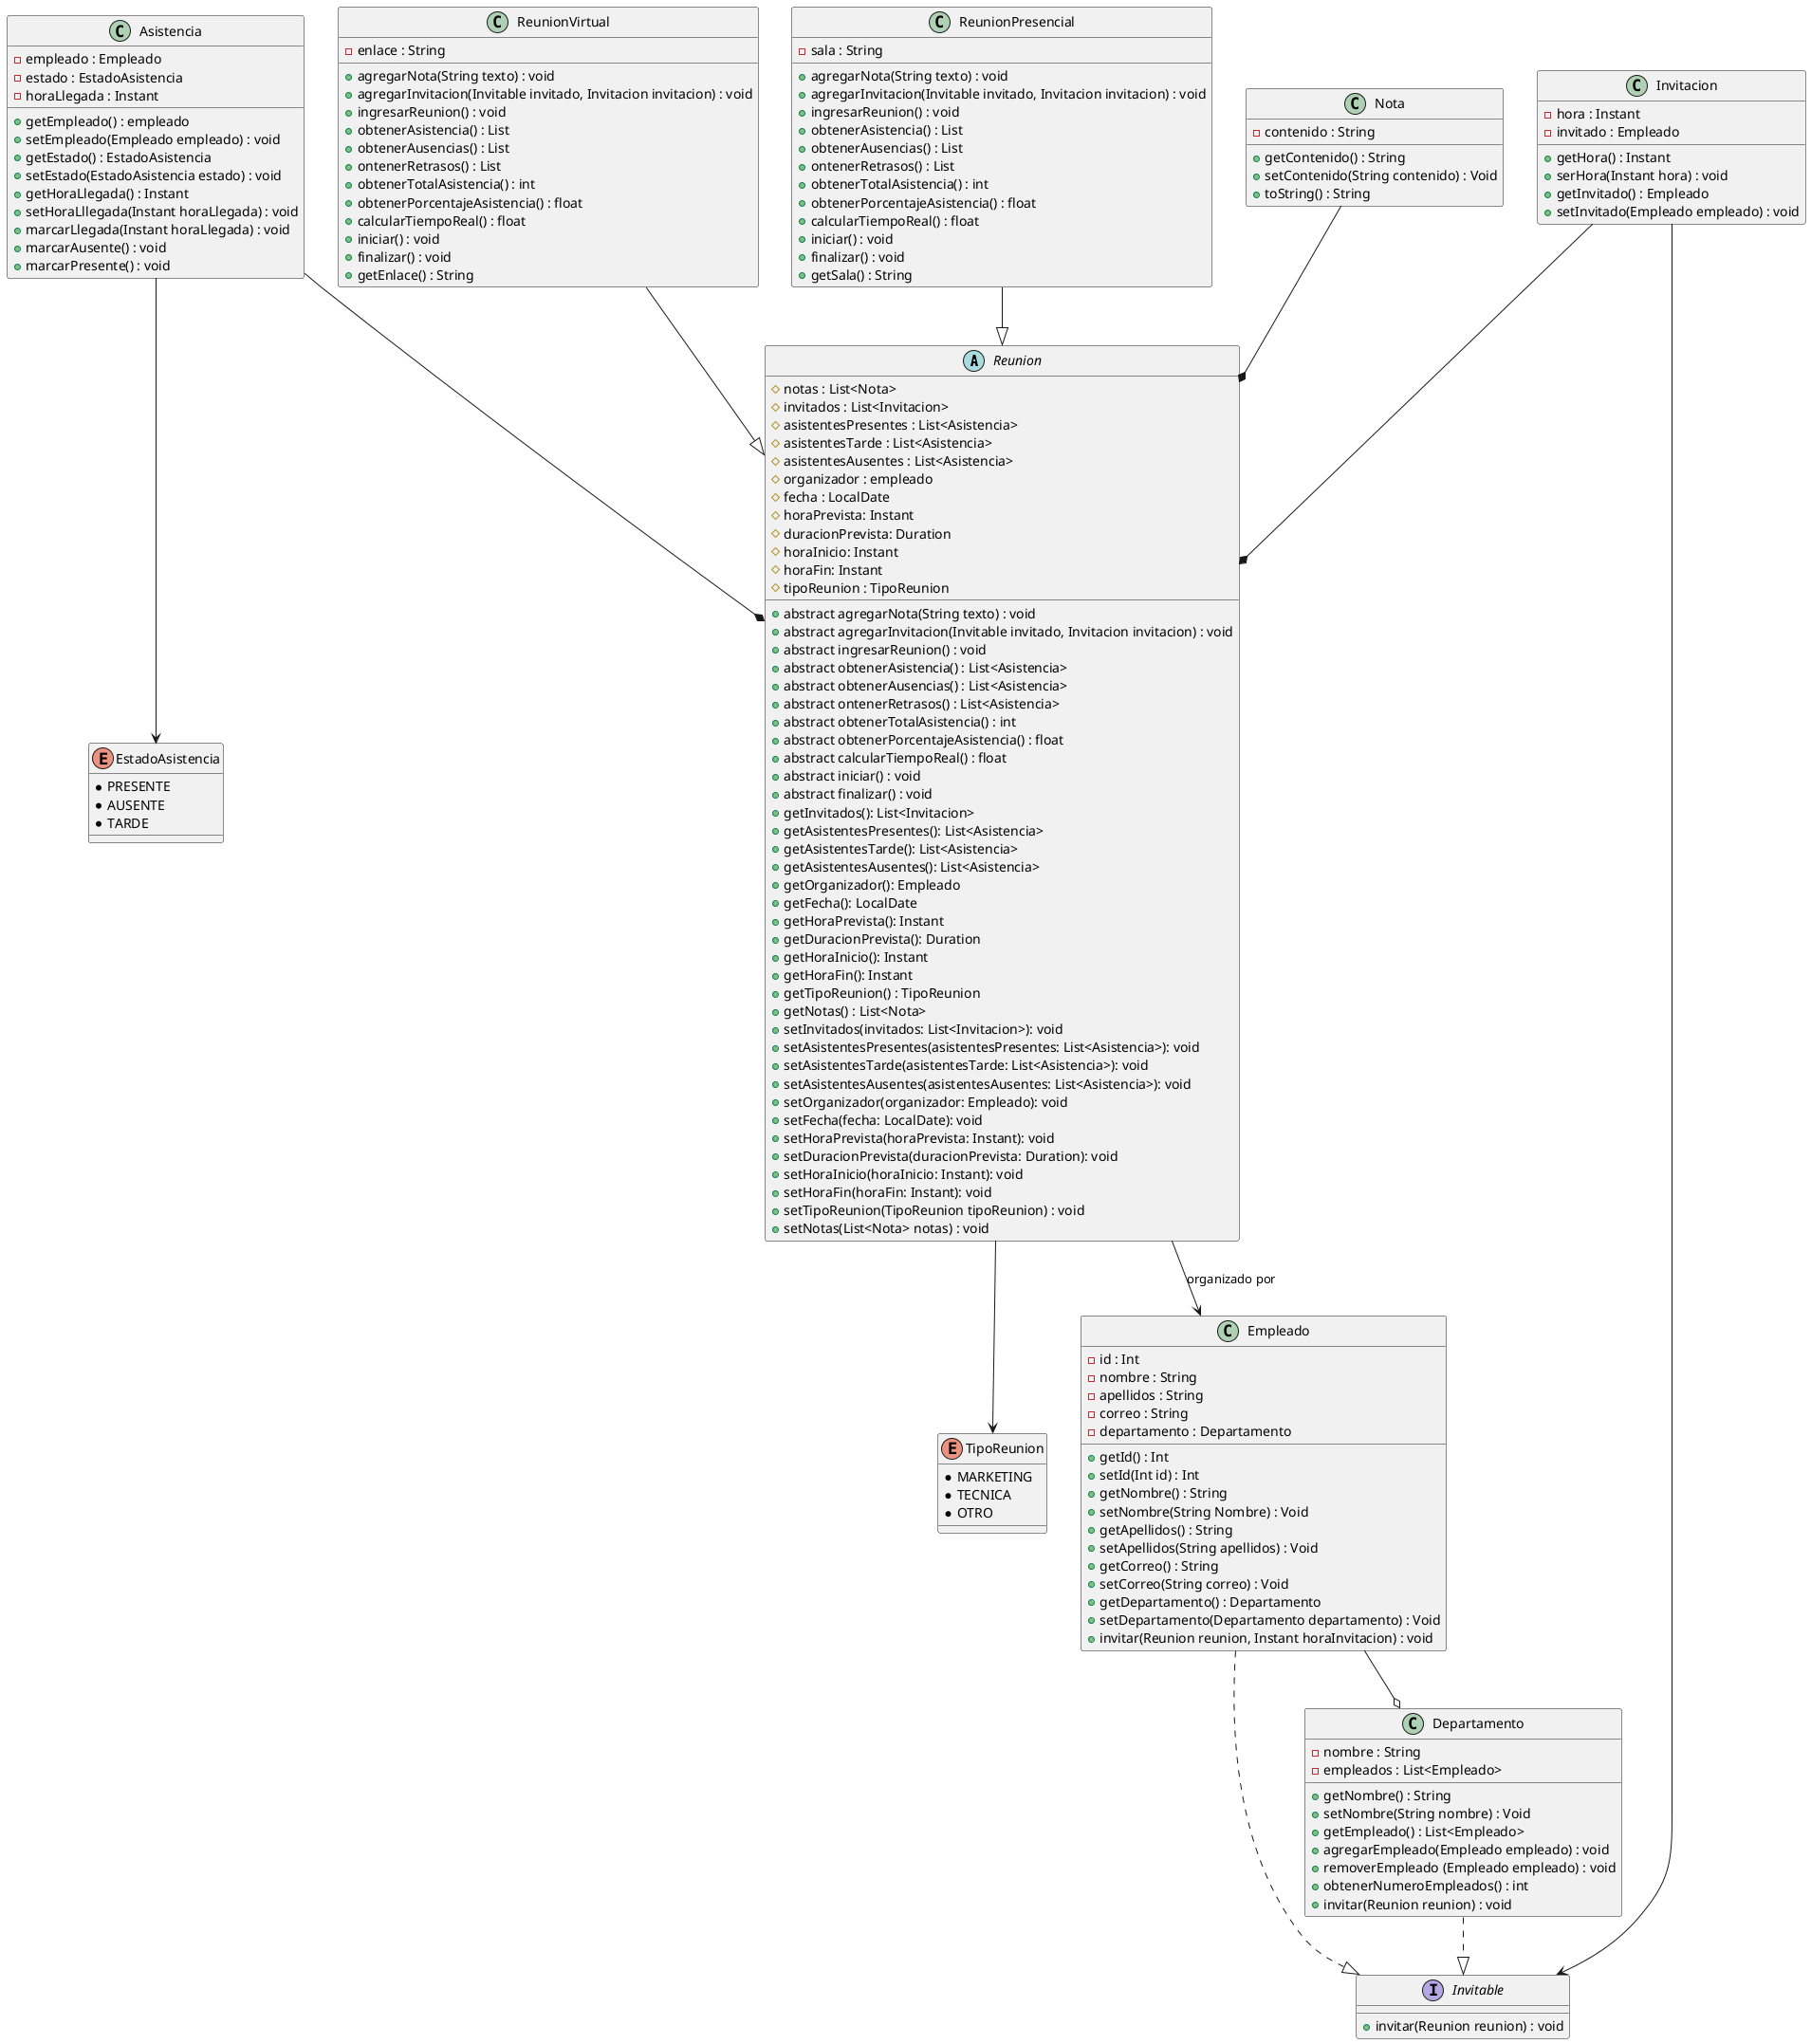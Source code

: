 @startuml

abstract class Reunion {
    # notas : List<Nota>
    # invitados : List<Invitacion>
    #asistentesPresentes : List<Asistencia>
    #asistentesTarde : List<Asistencia>
    #asistentesAusentes : List<Asistencia>
    #organizador : empleado
    #fecha : LocalDate
    # horaPrevista: Instant
    # duracionPrevista: Duration
    # horaInicio: Instant
    # horaFin: Instant
    # tipoReunion : TipoReunion

    +abstract agregarNota(String texto) : void
    +abstract agregarInvitacion(Invitable invitado, Invitacion invitacion) : void
    +abstract ingresarReunion() : void
    +abstract obtenerAsistencia() : List<Asistencia>
    +abstract obtenerAusencias() : List<Asistencia>
    +abstract ontenerRetrasos() : List<Asistencia>
    +abstract obtenerTotalAsistencia() : int
    +abstract obtenerPorcentajeAsistencia() : float
    +abstract calcularTiempoReal() : float
    +abstract iniciar() : void
    +abstract finalizar() : void
    + getInvitados(): List<Invitacion>
    + getAsistentesPresentes(): List<Asistencia>
    + getAsistentesTarde(): List<Asistencia>
    + getAsistentesAusentes(): List<Asistencia>
    + getOrganizador(): Empleado
    + getFecha(): LocalDate
    + getHoraPrevista(): Instant
    + getDuracionPrevista(): Duration
    + getHoraInicio(): Instant
    + getHoraFin(): Instant
    +getTipoReunion() : TipoReunion
    + getNotas() : List<Nota>
    + setInvitados(invitados: List<Invitacion>): void
    + setAsistentesPresentes(asistentesPresentes: List<Asistencia>): void
    + setAsistentesTarde(asistentesTarde: List<Asistencia>): void
    + setAsistentesAusentes(asistentesAusentes: List<Asistencia>): void
    + setOrganizador(organizador: Empleado): void
    + setFecha(fecha: LocalDate): void
    + setHoraPrevista(horaPrevista: Instant): void
    + setDuracionPrevista(duracionPrevista: Duration): void
    + setHoraInicio(horaInicio: Instant): void
    + setHoraFin(horaFin: Instant): void
    + setTipoReunion(TipoReunion tipoReunion) : void
    + setNotas(List<Nota> notas) : void
}

enum TipoReunion {
  * MARKETING
  * TECNICA
  * OTRO
}

enum EstadoAsistencia {
    * PRESENTE
    * AUSENTE
    * TARDE
}

class Nota {
  - contenido : String

  +getContenido() : String
  +setContenido(String contenido) : Void
  +toString() : String
}

class Invitacion {
  - hora : Instant
  - invitado : Empleado

  +getHora() : Instant
  +serHora(Instant hora) : void
  +getInvitado() : Empleado
  +setInvitado(Empleado empleado) : void
}

class Asistencia {
    - empleado : Empleado
    - estado : EstadoAsistencia
    - horaLlegada : Instant

    + getEmpleado() : empleado
    + setEmpleado(Empleado empleado) : void
    + getEstado() : EstadoAsistencia
    + setEstado(EstadoAsistencia estado) : void
    + getHoraLlegada() : Instant
    + setHoraLllegada(Instant horaLlegada) : void
    + marcarLlegada(Instant horaLlegada) : void
    + marcarAusente() : void
    + marcarPresente() : void
}


interface Invitable {

    +invitar(Reunion reunion) : void
}

class ReunionVirtual {
    - enlace : String

    + agregarNota(String texto) : void
    + agregarInvitacion(Invitable invitado, Invitacion invitacion) : void
    + ingresarReunion() : void
    + obtenerAsistencia() : List
    + obtenerAusencias() : List
    + ontenerRetrasos() : List
    + obtenerTotalAsistencia() : int
    + obtenerPorcentajeAsistencia() : float
    + calcularTiempoReal() : float
    + iniciar() : void
    + finalizar() : void
    +getEnlace() : String

}

class ReunionPresencial {
    - sala : String

    + agregarNota(String texto) : void
    + agregarInvitacion(Invitable invitado, Invitacion invitacion) : void
    + ingresarReunion() : void
    + obtenerAsistencia() : List
    + obtenerAusencias() : List
    + ontenerRetrasos() : List
    + obtenerTotalAsistencia() : int
    + obtenerPorcentajeAsistencia() : float
    + calcularTiempoReal() : float
    + iniciar() : void
    + finalizar() : void
    + getSala() : String
}

class Empleado {
    - id : Int
    - nombre : String
    - apellidos : String
    - correo : String
    - departamento : Departamento

    +getId() : Int
    +setId(Int id) : Int
    +getNombre() : String
    +setNombre(String Nombre) : Void
    +getApellidos() : String
    +setApellidos(String apellidos) : Void
    +getCorreo() : String
    +setCorreo(String correo) : Void
    +getDepartamento() : Departamento
    +setDepartamento(Departamento departamento) : Void
    +invitar(Reunion reunion, Instant horaInvitacion) : void


}

class Departamento {
    - nombre : String
    - empleados : List<Empleado>

    +getNombre() : String
    +setNombre(String nombre) : Void
    +getEmpleado() : List<Empleado>
    +agregarEmpleado(Empleado empleado) : void
    +removerEmpleado (Empleado empleado) : void
    +obtenerNumeroEmpleados() : int
    +invitar(Reunion reunion) : void
}

Nota --* Reunion
Asistencia --* Reunion
Invitacion --* Reunion
ReunionVirtual --|> Reunion
ReunionPresencial --|> Reunion
Reunion --> TipoReunion
Invitacion --> Invitable
Reunion  --> Empleado: organizado por
Empleado --o Departamento
Empleado ..|> Invitable
Departamento ..|> Invitable
Asistencia --> EstadoAsistencia

@enduml
